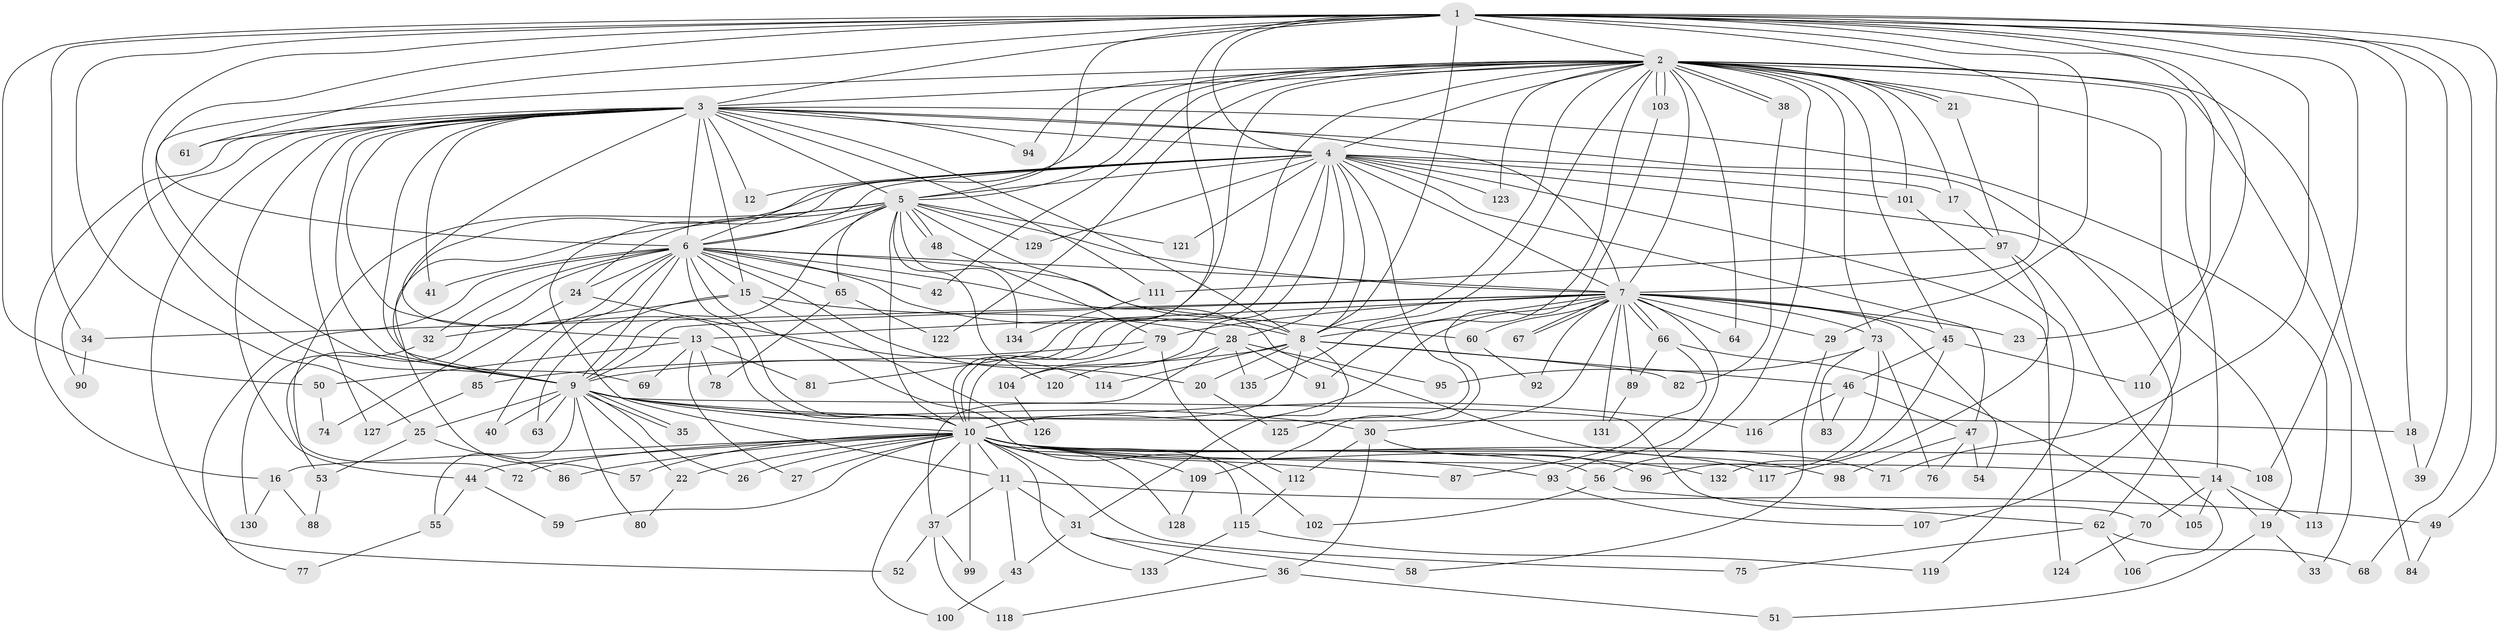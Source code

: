 // Generated by graph-tools (version 1.1) at 2025/13/03/09/25 04:13:55]
// undirected, 135 vertices, 295 edges
graph export_dot {
graph [start="1"]
  node [color=gray90,style=filled];
  1;
  2;
  3;
  4;
  5;
  6;
  7;
  8;
  9;
  10;
  11;
  12;
  13;
  14;
  15;
  16;
  17;
  18;
  19;
  20;
  21;
  22;
  23;
  24;
  25;
  26;
  27;
  28;
  29;
  30;
  31;
  32;
  33;
  34;
  35;
  36;
  37;
  38;
  39;
  40;
  41;
  42;
  43;
  44;
  45;
  46;
  47;
  48;
  49;
  50;
  51;
  52;
  53;
  54;
  55;
  56;
  57;
  58;
  59;
  60;
  61;
  62;
  63;
  64;
  65;
  66;
  67;
  68;
  69;
  70;
  71;
  72;
  73;
  74;
  75;
  76;
  77;
  78;
  79;
  80;
  81;
  82;
  83;
  84;
  85;
  86;
  87;
  88;
  89;
  90;
  91;
  92;
  93;
  94;
  95;
  96;
  97;
  98;
  99;
  100;
  101;
  102;
  103;
  104;
  105;
  106;
  107;
  108;
  109;
  110;
  111;
  112;
  113;
  114;
  115;
  116;
  117;
  118;
  119;
  120;
  121;
  122;
  123;
  124;
  125;
  126;
  127;
  128;
  129;
  130;
  131;
  132;
  133;
  134;
  135;
  1 -- 2;
  1 -- 3;
  1 -- 4;
  1 -- 5;
  1 -- 6;
  1 -- 7;
  1 -- 8;
  1 -- 9;
  1 -- 10;
  1 -- 18;
  1 -- 23;
  1 -- 25;
  1 -- 29;
  1 -- 34;
  1 -- 39;
  1 -- 49;
  1 -- 50;
  1 -- 61;
  1 -- 68;
  1 -- 71;
  1 -- 108;
  1 -- 110;
  2 -- 3;
  2 -- 4;
  2 -- 5;
  2 -- 6;
  2 -- 7;
  2 -- 8;
  2 -- 9;
  2 -- 10;
  2 -- 14;
  2 -- 17;
  2 -- 21;
  2 -- 21;
  2 -- 33;
  2 -- 38;
  2 -- 38;
  2 -- 42;
  2 -- 45;
  2 -- 56;
  2 -- 64;
  2 -- 73;
  2 -- 81;
  2 -- 84;
  2 -- 91;
  2 -- 94;
  2 -- 101;
  2 -- 103;
  2 -- 103;
  2 -- 107;
  2 -- 122;
  2 -- 123;
  2 -- 135;
  3 -- 4;
  3 -- 5;
  3 -- 6;
  3 -- 7;
  3 -- 8;
  3 -- 9;
  3 -- 10;
  3 -- 12;
  3 -- 13;
  3 -- 15;
  3 -- 16;
  3 -- 41;
  3 -- 44;
  3 -- 52;
  3 -- 61;
  3 -- 62;
  3 -- 69;
  3 -- 90;
  3 -- 94;
  3 -- 111;
  3 -- 113;
  3 -- 127;
  4 -- 5;
  4 -- 6;
  4 -- 7;
  4 -- 8;
  4 -- 9;
  4 -- 10;
  4 -- 11;
  4 -- 12;
  4 -- 17;
  4 -- 19;
  4 -- 28;
  4 -- 47;
  4 -- 101;
  4 -- 104;
  4 -- 121;
  4 -- 123;
  4 -- 124;
  4 -- 125;
  4 -- 129;
  5 -- 6;
  5 -- 7;
  5 -- 8;
  5 -- 9;
  5 -- 10;
  5 -- 24;
  5 -- 48;
  5 -- 48;
  5 -- 57;
  5 -- 65;
  5 -- 72;
  5 -- 120;
  5 -- 121;
  5 -- 129;
  5 -- 134;
  6 -- 7;
  6 -- 8;
  6 -- 9;
  6 -- 10;
  6 -- 15;
  6 -- 20;
  6 -- 24;
  6 -- 32;
  6 -- 40;
  6 -- 41;
  6 -- 42;
  6 -- 53;
  6 -- 60;
  6 -- 65;
  6 -- 77;
  6 -- 85;
  6 -- 98;
  6 -- 102;
  7 -- 8;
  7 -- 9;
  7 -- 10;
  7 -- 13;
  7 -- 23;
  7 -- 29;
  7 -- 30;
  7 -- 34;
  7 -- 45;
  7 -- 54;
  7 -- 60;
  7 -- 64;
  7 -- 66;
  7 -- 66;
  7 -- 67;
  7 -- 67;
  7 -- 73;
  7 -- 79;
  7 -- 89;
  7 -- 92;
  7 -- 93;
  7 -- 131;
  8 -- 9;
  8 -- 10;
  8 -- 20;
  8 -- 31;
  8 -- 46;
  8 -- 82;
  8 -- 114;
  9 -- 10;
  9 -- 18;
  9 -- 22;
  9 -- 25;
  9 -- 26;
  9 -- 30;
  9 -- 35;
  9 -- 35;
  9 -- 40;
  9 -- 55;
  9 -- 63;
  9 -- 70;
  9 -- 80;
  9 -- 116;
  10 -- 11;
  10 -- 14;
  10 -- 16;
  10 -- 22;
  10 -- 26;
  10 -- 27;
  10 -- 44;
  10 -- 56;
  10 -- 57;
  10 -- 59;
  10 -- 71;
  10 -- 72;
  10 -- 75;
  10 -- 86;
  10 -- 87;
  10 -- 93;
  10 -- 99;
  10 -- 100;
  10 -- 108;
  10 -- 109;
  10 -- 115;
  10 -- 117;
  10 -- 128;
  10 -- 132;
  10 -- 133;
  11 -- 31;
  11 -- 37;
  11 -- 43;
  11 -- 49;
  13 -- 27;
  13 -- 50;
  13 -- 69;
  13 -- 78;
  13 -- 81;
  14 -- 19;
  14 -- 70;
  14 -- 105;
  14 -- 113;
  15 -- 28;
  15 -- 32;
  15 -- 63;
  15 -- 126;
  16 -- 88;
  16 -- 130;
  17 -- 97;
  18 -- 39;
  19 -- 33;
  19 -- 51;
  20 -- 125;
  21 -- 97;
  22 -- 80;
  24 -- 74;
  24 -- 114;
  25 -- 53;
  25 -- 86;
  28 -- 37;
  28 -- 91;
  28 -- 95;
  28 -- 120;
  28 -- 135;
  29 -- 58;
  30 -- 36;
  30 -- 96;
  30 -- 112;
  31 -- 36;
  31 -- 43;
  31 -- 58;
  32 -- 130;
  34 -- 90;
  36 -- 51;
  36 -- 118;
  37 -- 52;
  37 -- 99;
  37 -- 118;
  38 -- 82;
  43 -- 100;
  44 -- 55;
  44 -- 59;
  45 -- 46;
  45 -- 110;
  45 -- 132;
  46 -- 47;
  46 -- 83;
  46 -- 116;
  47 -- 54;
  47 -- 76;
  47 -- 98;
  48 -- 79;
  49 -- 84;
  50 -- 74;
  53 -- 88;
  55 -- 77;
  56 -- 62;
  56 -- 102;
  60 -- 92;
  62 -- 68;
  62 -- 75;
  62 -- 106;
  65 -- 78;
  65 -- 122;
  66 -- 87;
  66 -- 89;
  66 -- 105;
  70 -- 124;
  73 -- 76;
  73 -- 83;
  73 -- 95;
  73 -- 96;
  79 -- 85;
  79 -- 104;
  79 -- 112;
  85 -- 127;
  89 -- 131;
  93 -- 107;
  97 -- 106;
  97 -- 111;
  97 -- 117;
  101 -- 119;
  103 -- 109;
  104 -- 126;
  109 -- 128;
  111 -- 134;
  112 -- 115;
  115 -- 119;
  115 -- 133;
}
